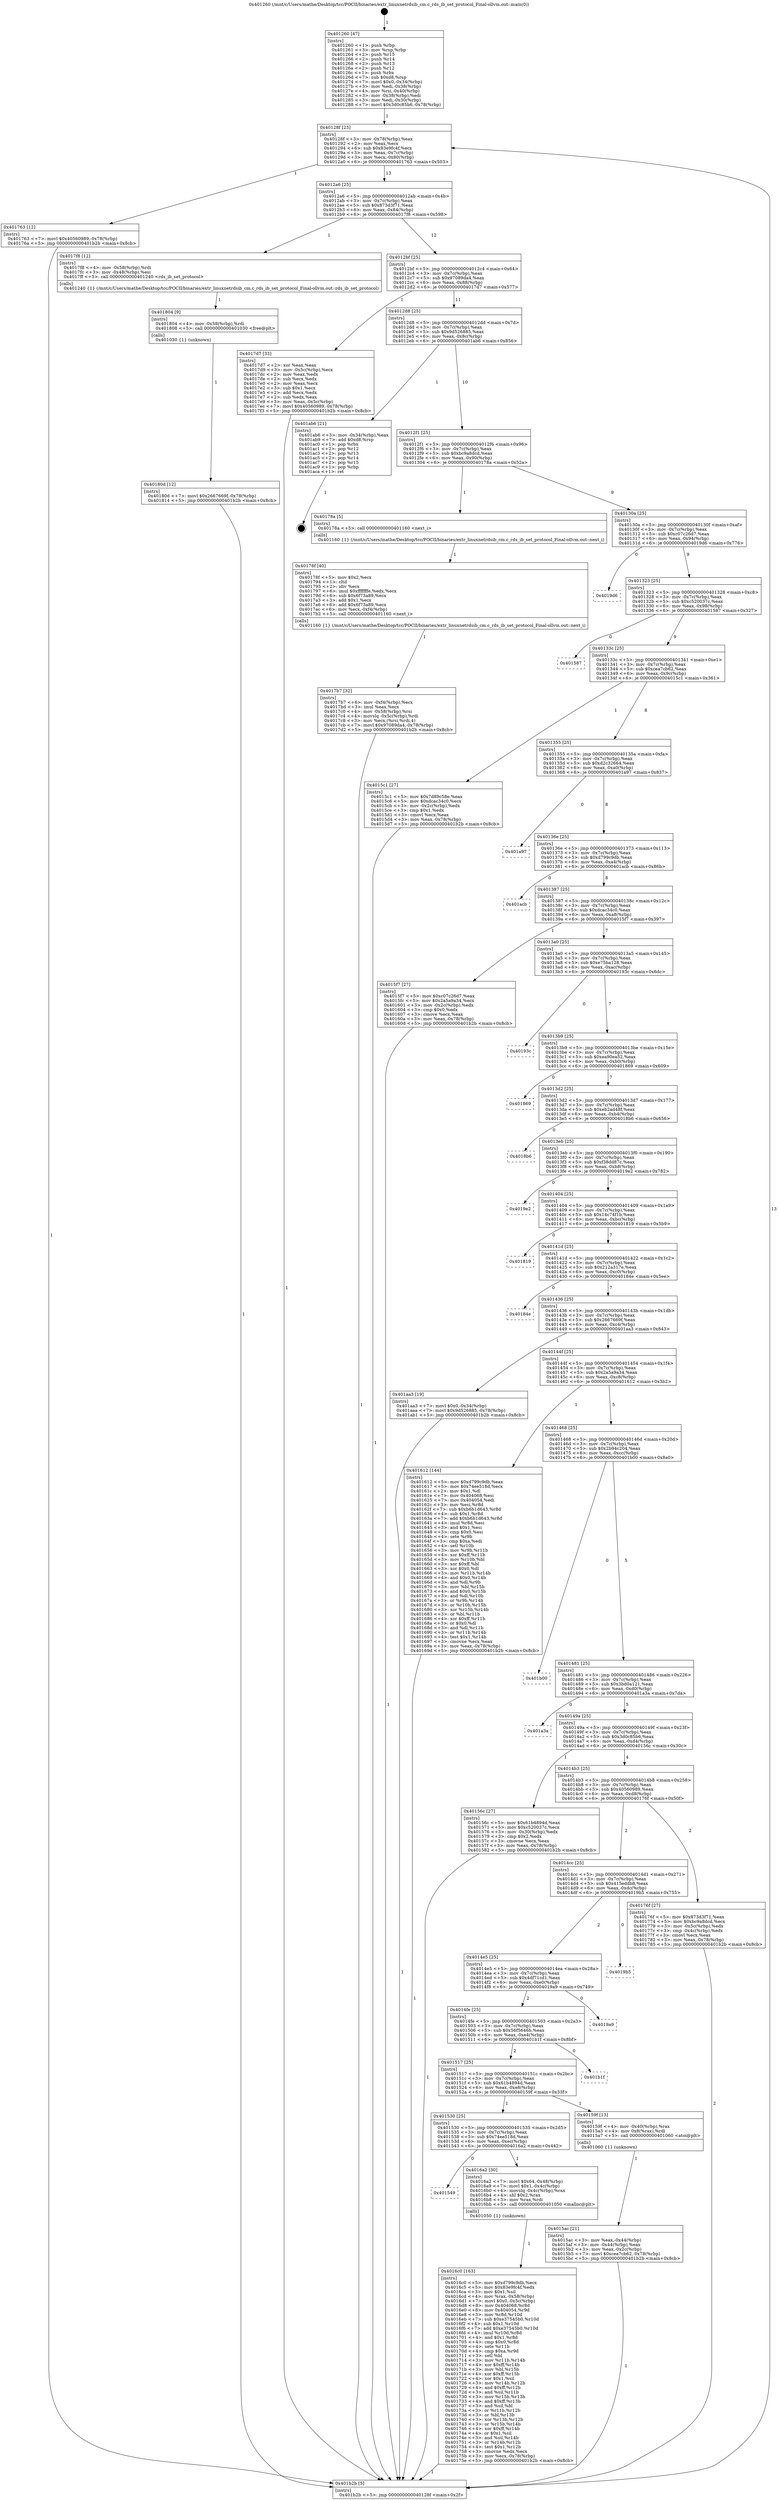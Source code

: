 digraph "0x401260" {
  label = "0x401260 (/mnt/c/Users/mathe/Desktop/tcc/POCII/binaries/extr_linuxnetrdsib_cm.c_rds_ib_set_protocol_Final-ollvm.out::main(0))"
  labelloc = "t"
  node[shape=record]

  Entry [label="",width=0.3,height=0.3,shape=circle,fillcolor=black,style=filled]
  "0x40128f" [label="{
     0x40128f [23]\l
     | [instrs]\l
     &nbsp;&nbsp;0x40128f \<+3\>: mov -0x78(%rbp),%eax\l
     &nbsp;&nbsp;0x401292 \<+2\>: mov %eax,%ecx\l
     &nbsp;&nbsp;0x401294 \<+6\>: sub $0x83e9fc4f,%ecx\l
     &nbsp;&nbsp;0x40129a \<+3\>: mov %eax,-0x7c(%rbp)\l
     &nbsp;&nbsp;0x40129d \<+3\>: mov %ecx,-0x80(%rbp)\l
     &nbsp;&nbsp;0x4012a0 \<+6\>: je 0000000000401763 \<main+0x503\>\l
  }"]
  "0x401763" [label="{
     0x401763 [12]\l
     | [instrs]\l
     &nbsp;&nbsp;0x401763 \<+7\>: movl $0x40560989,-0x78(%rbp)\l
     &nbsp;&nbsp;0x40176a \<+5\>: jmp 0000000000401b2b \<main+0x8cb\>\l
  }"]
  "0x4012a6" [label="{
     0x4012a6 [25]\l
     | [instrs]\l
     &nbsp;&nbsp;0x4012a6 \<+5\>: jmp 00000000004012ab \<main+0x4b\>\l
     &nbsp;&nbsp;0x4012ab \<+3\>: mov -0x7c(%rbp),%eax\l
     &nbsp;&nbsp;0x4012ae \<+5\>: sub $0x873d3f71,%eax\l
     &nbsp;&nbsp;0x4012b3 \<+6\>: mov %eax,-0x84(%rbp)\l
     &nbsp;&nbsp;0x4012b9 \<+6\>: je 00000000004017f8 \<main+0x598\>\l
  }"]
  Exit [label="",width=0.3,height=0.3,shape=circle,fillcolor=black,style=filled,peripheries=2]
  "0x4017f8" [label="{
     0x4017f8 [12]\l
     | [instrs]\l
     &nbsp;&nbsp;0x4017f8 \<+4\>: mov -0x58(%rbp),%rdi\l
     &nbsp;&nbsp;0x4017fc \<+3\>: mov -0x48(%rbp),%esi\l
     &nbsp;&nbsp;0x4017ff \<+5\>: call 0000000000401240 \<rds_ib_set_protocol\>\l
     | [calls]\l
     &nbsp;&nbsp;0x401240 \{1\} (/mnt/c/Users/mathe/Desktop/tcc/POCII/binaries/extr_linuxnetrdsib_cm.c_rds_ib_set_protocol_Final-ollvm.out::rds_ib_set_protocol)\l
  }"]
  "0x4012bf" [label="{
     0x4012bf [25]\l
     | [instrs]\l
     &nbsp;&nbsp;0x4012bf \<+5\>: jmp 00000000004012c4 \<main+0x64\>\l
     &nbsp;&nbsp;0x4012c4 \<+3\>: mov -0x7c(%rbp),%eax\l
     &nbsp;&nbsp;0x4012c7 \<+5\>: sub $0x97089da4,%eax\l
     &nbsp;&nbsp;0x4012cc \<+6\>: mov %eax,-0x88(%rbp)\l
     &nbsp;&nbsp;0x4012d2 \<+6\>: je 00000000004017d7 \<main+0x577\>\l
  }"]
  "0x40180d" [label="{
     0x40180d [12]\l
     | [instrs]\l
     &nbsp;&nbsp;0x40180d \<+7\>: movl $0x2667669f,-0x78(%rbp)\l
     &nbsp;&nbsp;0x401814 \<+5\>: jmp 0000000000401b2b \<main+0x8cb\>\l
  }"]
  "0x4017d7" [label="{
     0x4017d7 [33]\l
     | [instrs]\l
     &nbsp;&nbsp;0x4017d7 \<+2\>: xor %eax,%eax\l
     &nbsp;&nbsp;0x4017d9 \<+3\>: mov -0x5c(%rbp),%ecx\l
     &nbsp;&nbsp;0x4017dc \<+2\>: mov %eax,%edx\l
     &nbsp;&nbsp;0x4017de \<+2\>: sub %ecx,%edx\l
     &nbsp;&nbsp;0x4017e0 \<+2\>: mov %eax,%ecx\l
     &nbsp;&nbsp;0x4017e2 \<+3\>: sub $0x1,%ecx\l
     &nbsp;&nbsp;0x4017e5 \<+2\>: add %ecx,%edx\l
     &nbsp;&nbsp;0x4017e7 \<+2\>: sub %edx,%eax\l
     &nbsp;&nbsp;0x4017e9 \<+3\>: mov %eax,-0x5c(%rbp)\l
     &nbsp;&nbsp;0x4017ec \<+7\>: movl $0x40560989,-0x78(%rbp)\l
     &nbsp;&nbsp;0x4017f3 \<+5\>: jmp 0000000000401b2b \<main+0x8cb\>\l
  }"]
  "0x4012d8" [label="{
     0x4012d8 [25]\l
     | [instrs]\l
     &nbsp;&nbsp;0x4012d8 \<+5\>: jmp 00000000004012dd \<main+0x7d\>\l
     &nbsp;&nbsp;0x4012dd \<+3\>: mov -0x7c(%rbp),%eax\l
     &nbsp;&nbsp;0x4012e0 \<+5\>: sub $0x9d526885,%eax\l
     &nbsp;&nbsp;0x4012e5 \<+6\>: mov %eax,-0x8c(%rbp)\l
     &nbsp;&nbsp;0x4012eb \<+6\>: je 0000000000401ab6 \<main+0x856\>\l
  }"]
  "0x401804" [label="{
     0x401804 [9]\l
     | [instrs]\l
     &nbsp;&nbsp;0x401804 \<+4\>: mov -0x58(%rbp),%rdi\l
     &nbsp;&nbsp;0x401808 \<+5\>: call 0000000000401030 \<free@plt\>\l
     | [calls]\l
     &nbsp;&nbsp;0x401030 \{1\} (unknown)\l
  }"]
  "0x401ab6" [label="{
     0x401ab6 [21]\l
     | [instrs]\l
     &nbsp;&nbsp;0x401ab6 \<+3\>: mov -0x34(%rbp),%eax\l
     &nbsp;&nbsp;0x401ab9 \<+7\>: add $0xd8,%rsp\l
     &nbsp;&nbsp;0x401ac0 \<+1\>: pop %rbx\l
     &nbsp;&nbsp;0x401ac1 \<+2\>: pop %r12\l
     &nbsp;&nbsp;0x401ac3 \<+2\>: pop %r13\l
     &nbsp;&nbsp;0x401ac5 \<+2\>: pop %r14\l
     &nbsp;&nbsp;0x401ac7 \<+2\>: pop %r15\l
     &nbsp;&nbsp;0x401ac9 \<+1\>: pop %rbp\l
     &nbsp;&nbsp;0x401aca \<+1\>: ret\l
  }"]
  "0x4012f1" [label="{
     0x4012f1 [25]\l
     | [instrs]\l
     &nbsp;&nbsp;0x4012f1 \<+5\>: jmp 00000000004012f6 \<main+0x96\>\l
     &nbsp;&nbsp;0x4012f6 \<+3\>: mov -0x7c(%rbp),%eax\l
     &nbsp;&nbsp;0x4012f9 \<+5\>: sub $0xbc9a8dcd,%eax\l
     &nbsp;&nbsp;0x4012fe \<+6\>: mov %eax,-0x90(%rbp)\l
     &nbsp;&nbsp;0x401304 \<+6\>: je 000000000040178a \<main+0x52a\>\l
  }"]
  "0x4017b7" [label="{
     0x4017b7 [32]\l
     | [instrs]\l
     &nbsp;&nbsp;0x4017b7 \<+6\>: mov -0xf4(%rbp),%ecx\l
     &nbsp;&nbsp;0x4017bd \<+3\>: imul %eax,%ecx\l
     &nbsp;&nbsp;0x4017c0 \<+4\>: mov -0x58(%rbp),%rsi\l
     &nbsp;&nbsp;0x4017c4 \<+4\>: movslq -0x5c(%rbp),%rdi\l
     &nbsp;&nbsp;0x4017c8 \<+3\>: mov %ecx,(%rsi,%rdi,4)\l
     &nbsp;&nbsp;0x4017cb \<+7\>: movl $0x97089da4,-0x78(%rbp)\l
     &nbsp;&nbsp;0x4017d2 \<+5\>: jmp 0000000000401b2b \<main+0x8cb\>\l
  }"]
  "0x40178a" [label="{
     0x40178a [5]\l
     | [instrs]\l
     &nbsp;&nbsp;0x40178a \<+5\>: call 0000000000401160 \<next_i\>\l
     | [calls]\l
     &nbsp;&nbsp;0x401160 \{1\} (/mnt/c/Users/mathe/Desktop/tcc/POCII/binaries/extr_linuxnetrdsib_cm.c_rds_ib_set_protocol_Final-ollvm.out::next_i)\l
  }"]
  "0x40130a" [label="{
     0x40130a [25]\l
     | [instrs]\l
     &nbsp;&nbsp;0x40130a \<+5\>: jmp 000000000040130f \<main+0xaf\>\l
     &nbsp;&nbsp;0x40130f \<+3\>: mov -0x7c(%rbp),%eax\l
     &nbsp;&nbsp;0x401312 \<+5\>: sub $0xc07c26d7,%eax\l
     &nbsp;&nbsp;0x401317 \<+6\>: mov %eax,-0x94(%rbp)\l
     &nbsp;&nbsp;0x40131d \<+6\>: je 00000000004019d6 \<main+0x776\>\l
  }"]
  "0x40178f" [label="{
     0x40178f [40]\l
     | [instrs]\l
     &nbsp;&nbsp;0x40178f \<+5\>: mov $0x2,%ecx\l
     &nbsp;&nbsp;0x401794 \<+1\>: cltd\l
     &nbsp;&nbsp;0x401795 \<+2\>: idiv %ecx\l
     &nbsp;&nbsp;0x401797 \<+6\>: imul $0xfffffffe,%edx,%ecx\l
     &nbsp;&nbsp;0x40179d \<+6\>: sub $0x6f73a89,%ecx\l
     &nbsp;&nbsp;0x4017a3 \<+3\>: add $0x1,%ecx\l
     &nbsp;&nbsp;0x4017a6 \<+6\>: add $0x6f73a89,%ecx\l
     &nbsp;&nbsp;0x4017ac \<+6\>: mov %ecx,-0xf4(%rbp)\l
     &nbsp;&nbsp;0x4017b2 \<+5\>: call 0000000000401160 \<next_i\>\l
     | [calls]\l
     &nbsp;&nbsp;0x401160 \{1\} (/mnt/c/Users/mathe/Desktop/tcc/POCII/binaries/extr_linuxnetrdsib_cm.c_rds_ib_set_protocol_Final-ollvm.out::next_i)\l
  }"]
  "0x4019d6" [label="{
     0x4019d6\l
  }", style=dashed]
  "0x401323" [label="{
     0x401323 [25]\l
     | [instrs]\l
     &nbsp;&nbsp;0x401323 \<+5\>: jmp 0000000000401328 \<main+0xc8\>\l
     &nbsp;&nbsp;0x401328 \<+3\>: mov -0x7c(%rbp),%eax\l
     &nbsp;&nbsp;0x40132b \<+5\>: sub $0xc520037c,%eax\l
     &nbsp;&nbsp;0x401330 \<+6\>: mov %eax,-0x98(%rbp)\l
     &nbsp;&nbsp;0x401336 \<+6\>: je 0000000000401587 \<main+0x327\>\l
  }"]
  "0x4016c0" [label="{
     0x4016c0 [163]\l
     | [instrs]\l
     &nbsp;&nbsp;0x4016c0 \<+5\>: mov $0xd799c9db,%ecx\l
     &nbsp;&nbsp;0x4016c5 \<+5\>: mov $0x83e9fc4f,%edx\l
     &nbsp;&nbsp;0x4016ca \<+3\>: mov $0x1,%sil\l
     &nbsp;&nbsp;0x4016cd \<+4\>: mov %rax,-0x58(%rbp)\l
     &nbsp;&nbsp;0x4016d1 \<+7\>: movl $0x0,-0x5c(%rbp)\l
     &nbsp;&nbsp;0x4016d8 \<+8\>: mov 0x404068,%r8d\l
     &nbsp;&nbsp;0x4016e0 \<+8\>: mov 0x404054,%r9d\l
     &nbsp;&nbsp;0x4016e8 \<+3\>: mov %r8d,%r10d\l
     &nbsp;&nbsp;0x4016eb \<+7\>: sub $0xe37545b0,%r10d\l
     &nbsp;&nbsp;0x4016f2 \<+4\>: sub $0x1,%r10d\l
     &nbsp;&nbsp;0x4016f6 \<+7\>: add $0xe37545b0,%r10d\l
     &nbsp;&nbsp;0x4016fd \<+4\>: imul %r10d,%r8d\l
     &nbsp;&nbsp;0x401701 \<+4\>: and $0x1,%r8d\l
     &nbsp;&nbsp;0x401705 \<+4\>: cmp $0x0,%r8d\l
     &nbsp;&nbsp;0x401709 \<+4\>: sete %r11b\l
     &nbsp;&nbsp;0x40170d \<+4\>: cmp $0xa,%r9d\l
     &nbsp;&nbsp;0x401711 \<+3\>: setl %bl\l
     &nbsp;&nbsp;0x401714 \<+3\>: mov %r11b,%r14b\l
     &nbsp;&nbsp;0x401717 \<+4\>: xor $0xff,%r14b\l
     &nbsp;&nbsp;0x40171b \<+3\>: mov %bl,%r15b\l
     &nbsp;&nbsp;0x40171e \<+4\>: xor $0xff,%r15b\l
     &nbsp;&nbsp;0x401722 \<+4\>: xor $0x1,%sil\l
     &nbsp;&nbsp;0x401726 \<+3\>: mov %r14b,%r12b\l
     &nbsp;&nbsp;0x401729 \<+4\>: and $0xff,%r12b\l
     &nbsp;&nbsp;0x40172d \<+3\>: and %sil,%r11b\l
     &nbsp;&nbsp;0x401730 \<+3\>: mov %r15b,%r13b\l
     &nbsp;&nbsp;0x401733 \<+4\>: and $0xff,%r13b\l
     &nbsp;&nbsp;0x401737 \<+3\>: and %sil,%bl\l
     &nbsp;&nbsp;0x40173a \<+3\>: or %r11b,%r12b\l
     &nbsp;&nbsp;0x40173d \<+3\>: or %bl,%r13b\l
     &nbsp;&nbsp;0x401740 \<+3\>: xor %r13b,%r12b\l
     &nbsp;&nbsp;0x401743 \<+3\>: or %r15b,%r14b\l
     &nbsp;&nbsp;0x401746 \<+4\>: xor $0xff,%r14b\l
     &nbsp;&nbsp;0x40174a \<+4\>: or $0x1,%sil\l
     &nbsp;&nbsp;0x40174e \<+3\>: and %sil,%r14b\l
     &nbsp;&nbsp;0x401751 \<+3\>: or %r14b,%r12b\l
     &nbsp;&nbsp;0x401754 \<+4\>: test $0x1,%r12b\l
     &nbsp;&nbsp;0x401758 \<+3\>: cmovne %edx,%ecx\l
     &nbsp;&nbsp;0x40175b \<+3\>: mov %ecx,-0x78(%rbp)\l
     &nbsp;&nbsp;0x40175e \<+5\>: jmp 0000000000401b2b \<main+0x8cb\>\l
  }"]
  "0x401587" [label="{
     0x401587\l
  }", style=dashed]
  "0x40133c" [label="{
     0x40133c [25]\l
     | [instrs]\l
     &nbsp;&nbsp;0x40133c \<+5\>: jmp 0000000000401341 \<main+0xe1\>\l
     &nbsp;&nbsp;0x401341 \<+3\>: mov -0x7c(%rbp),%eax\l
     &nbsp;&nbsp;0x401344 \<+5\>: sub $0xcea7cb62,%eax\l
     &nbsp;&nbsp;0x401349 \<+6\>: mov %eax,-0x9c(%rbp)\l
     &nbsp;&nbsp;0x40134f \<+6\>: je 00000000004015c1 \<main+0x361\>\l
  }"]
  "0x401549" [label="{
     0x401549\l
  }", style=dashed]
  "0x4015c1" [label="{
     0x4015c1 [27]\l
     | [instrs]\l
     &nbsp;&nbsp;0x4015c1 \<+5\>: mov $0x7d89c58e,%eax\l
     &nbsp;&nbsp;0x4015c6 \<+5\>: mov $0xdcac34c0,%ecx\l
     &nbsp;&nbsp;0x4015cb \<+3\>: mov -0x2c(%rbp),%edx\l
     &nbsp;&nbsp;0x4015ce \<+3\>: cmp $0x1,%edx\l
     &nbsp;&nbsp;0x4015d1 \<+3\>: cmovl %ecx,%eax\l
     &nbsp;&nbsp;0x4015d4 \<+3\>: mov %eax,-0x78(%rbp)\l
     &nbsp;&nbsp;0x4015d7 \<+5\>: jmp 0000000000401b2b \<main+0x8cb\>\l
  }"]
  "0x401355" [label="{
     0x401355 [25]\l
     | [instrs]\l
     &nbsp;&nbsp;0x401355 \<+5\>: jmp 000000000040135a \<main+0xfa\>\l
     &nbsp;&nbsp;0x40135a \<+3\>: mov -0x7c(%rbp),%eax\l
     &nbsp;&nbsp;0x40135d \<+5\>: sub $0xd2c32664,%eax\l
     &nbsp;&nbsp;0x401362 \<+6\>: mov %eax,-0xa0(%rbp)\l
     &nbsp;&nbsp;0x401368 \<+6\>: je 0000000000401a97 \<main+0x837\>\l
  }"]
  "0x4016a2" [label="{
     0x4016a2 [30]\l
     | [instrs]\l
     &nbsp;&nbsp;0x4016a2 \<+7\>: movl $0x64,-0x48(%rbp)\l
     &nbsp;&nbsp;0x4016a9 \<+7\>: movl $0x1,-0x4c(%rbp)\l
     &nbsp;&nbsp;0x4016b0 \<+4\>: movslq -0x4c(%rbp),%rax\l
     &nbsp;&nbsp;0x4016b4 \<+4\>: shl $0x2,%rax\l
     &nbsp;&nbsp;0x4016b8 \<+3\>: mov %rax,%rdi\l
     &nbsp;&nbsp;0x4016bb \<+5\>: call 0000000000401050 \<malloc@plt\>\l
     | [calls]\l
     &nbsp;&nbsp;0x401050 \{1\} (unknown)\l
  }"]
  "0x401a97" [label="{
     0x401a97\l
  }", style=dashed]
  "0x40136e" [label="{
     0x40136e [25]\l
     | [instrs]\l
     &nbsp;&nbsp;0x40136e \<+5\>: jmp 0000000000401373 \<main+0x113\>\l
     &nbsp;&nbsp;0x401373 \<+3\>: mov -0x7c(%rbp),%eax\l
     &nbsp;&nbsp;0x401376 \<+5\>: sub $0xd799c9db,%eax\l
     &nbsp;&nbsp;0x40137b \<+6\>: mov %eax,-0xa4(%rbp)\l
     &nbsp;&nbsp;0x401381 \<+6\>: je 0000000000401acb \<main+0x86b\>\l
  }"]
  "0x4015ac" [label="{
     0x4015ac [21]\l
     | [instrs]\l
     &nbsp;&nbsp;0x4015ac \<+3\>: mov %eax,-0x44(%rbp)\l
     &nbsp;&nbsp;0x4015af \<+3\>: mov -0x44(%rbp),%eax\l
     &nbsp;&nbsp;0x4015b2 \<+3\>: mov %eax,-0x2c(%rbp)\l
     &nbsp;&nbsp;0x4015b5 \<+7\>: movl $0xcea7cb62,-0x78(%rbp)\l
     &nbsp;&nbsp;0x4015bc \<+5\>: jmp 0000000000401b2b \<main+0x8cb\>\l
  }"]
  "0x401acb" [label="{
     0x401acb\l
  }", style=dashed]
  "0x401387" [label="{
     0x401387 [25]\l
     | [instrs]\l
     &nbsp;&nbsp;0x401387 \<+5\>: jmp 000000000040138c \<main+0x12c\>\l
     &nbsp;&nbsp;0x40138c \<+3\>: mov -0x7c(%rbp),%eax\l
     &nbsp;&nbsp;0x40138f \<+5\>: sub $0xdcac34c0,%eax\l
     &nbsp;&nbsp;0x401394 \<+6\>: mov %eax,-0xa8(%rbp)\l
     &nbsp;&nbsp;0x40139a \<+6\>: je 00000000004015f7 \<main+0x397\>\l
  }"]
  "0x401530" [label="{
     0x401530 [25]\l
     | [instrs]\l
     &nbsp;&nbsp;0x401530 \<+5\>: jmp 0000000000401535 \<main+0x2d5\>\l
     &nbsp;&nbsp;0x401535 \<+3\>: mov -0x7c(%rbp),%eax\l
     &nbsp;&nbsp;0x401538 \<+5\>: sub $0x74ee518d,%eax\l
     &nbsp;&nbsp;0x40153d \<+6\>: mov %eax,-0xec(%rbp)\l
     &nbsp;&nbsp;0x401543 \<+6\>: je 00000000004016a2 \<main+0x442\>\l
  }"]
  "0x4015f7" [label="{
     0x4015f7 [27]\l
     | [instrs]\l
     &nbsp;&nbsp;0x4015f7 \<+5\>: mov $0xc07c26d7,%eax\l
     &nbsp;&nbsp;0x4015fc \<+5\>: mov $0x2a5a9a34,%ecx\l
     &nbsp;&nbsp;0x401601 \<+3\>: mov -0x2c(%rbp),%edx\l
     &nbsp;&nbsp;0x401604 \<+3\>: cmp $0x0,%edx\l
     &nbsp;&nbsp;0x401607 \<+3\>: cmove %ecx,%eax\l
     &nbsp;&nbsp;0x40160a \<+3\>: mov %eax,-0x78(%rbp)\l
     &nbsp;&nbsp;0x40160d \<+5\>: jmp 0000000000401b2b \<main+0x8cb\>\l
  }"]
  "0x4013a0" [label="{
     0x4013a0 [25]\l
     | [instrs]\l
     &nbsp;&nbsp;0x4013a0 \<+5\>: jmp 00000000004013a5 \<main+0x145\>\l
     &nbsp;&nbsp;0x4013a5 \<+3\>: mov -0x7c(%rbp),%eax\l
     &nbsp;&nbsp;0x4013a8 \<+5\>: sub $0xe75ba128,%eax\l
     &nbsp;&nbsp;0x4013ad \<+6\>: mov %eax,-0xac(%rbp)\l
     &nbsp;&nbsp;0x4013b3 \<+6\>: je 000000000040193c \<main+0x6dc\>\l
  }"]
  "0x40159f" [label="{
     0x40159f [13]\l
     | [instrs]\l
     &nbsp;&nbsp;0x40159f \<+4\>: mov -0x40(%rbp),%rax\l
     &nbsp;&nbsp;0x4015a3 \<+4\>: mov 0x8(%rax),%rdi\l
     &nbsp;&nbsp;0x4015a7 \<+5\>: call 0000000000401060 \<atoi@plt\>\l
     | [calls]\l
     &nbsp;&nbsp;0x401060 \{1\} (unknown)\l
  }"]
  "0x40193c" [label="{
     0x40193c\l
  }", style=dashed]
  "0x4013b9" [label="{
     0x4013b9 [25]\l
     | [instrs]\l
     &nbsp;&nbsp;0x4013b9 \<+5\>: jmp 00000000004013be \<main+0x15e\>\l
     &nbsp;&nbsp;0x4013be \<+3\>: mov -0x7c(%rbp),%eax\l
     &nbsp;&nbsp;0x4013c1 \<+5\>: sub $0xea90ea52,%eax\l
     &nbsp;&nbsp;0x4013c6 \<+6\>: mov %eax,-0xb0(%rbp)\l
     &nbsp;&nbsp;0x4013cc \<+6\>: je 0000000000401869 \<main+0x609\>\l
  }"]
  "0x401517" [label="{
     0x401517 [25]\l
     | [instrs]\l
     &nbsp;&nbsp;0x401517 \<+5\>: jmp 000000000040151c \<main+0x2bc\>\l
     &nbsp;&nbsp;0x40151c \<+3\>: mov -0x7c(%rbp),%eax\l
     &nbsp;&nbsp;0x40151f \<+5\>: sub $0x61b4894d,%eax\l
     &nbsp;&nbsp;0x401524 \<+6\>: mov %eax,-0xe8(%rbp)\l
     &nbsp;&nbsp;0x40152a \<+6\>: je 000000000040159f \<main+0x33f\>\l
  }"]
  "0x401869" [label="{
     0x401869\l
  }", style=dashed]
  "0x4013d2" [label="{
     0x4013d2 [25]\l
     | [instrs]\l
     &nbsp;&nbsp;0x4013d2 \<+5\>: jmp 00000000004013d7 \<main+0x177\>\l
     &nbsp;&nbsp;0x4013d7 \<+3\>: mov -0x7c(%rbp),%eax\l
     &nbsp;&nbsp;0x4013da \<+5\>: sub $0xeb2ad48f,%eax\l
     &nbsp;&nbsp;0x4013df \<+6\>: mov %eax,-0xb4(%rbp)\l
     &nbsp;&nbsp;0x4013e5 \<+6\>: je 00000000004018b6 \<main+0x656\>\l
  }"]
  "0x401b1f" [label="{
     0x401b1f\l
  }", style=dashed]
  "0x4018b6" [label="{
     0x4018b6\l
  }", style=dashed]
  "0x4013eb" [label="{
     0x4013eb [25]\l
     | [instrs]\l
     &nbsp;&nbsp;0x4013eb \<+5\>: jmp 00000000004013f0 \<main+0x190\>\l
     &nbsp;&nbsp;0x4013f0 \<+3\>: mov -0x7c(%rbp),%eax\l
     &nbsp;&nbsp;0x4013f3 \<+5\>: sub $0xf38dd87c,%eax\l
     &nbsp;&nbsp;0x4013f8 \<+6\>: mov %eax,-0xb8(%rbp)\l
     &nbsp;&nbsp;0x4013fe \<+6\>: je 00000000004019e2 \<main+0x782\>\l
  }"]
  "0x4014fe" [label="{
     0x4014fe [25]\l
     | [instrs]\l
     &nbsp;&nbsp;0x4014fe \<+5\>: jmp 0000000000401503 \<main+0x2a3\>\l
     &nbsp;&nbsp;0x401503 \<+3\>: mov -0x7c(%rbp),%eax\l
     &nbsp;&nbsp;0x401506 \<+5\>: sub $0x56f5646b,%eax\l
     &nbsp;&nbsp;0x40150b \<+6\>: mov %eax,-0xe4(%rbp)\l
     &nbsp;&nbsp;0x401511 \<+6\>: je 0000000000401b1f \<main+0x8bf\>\l
  }"]
  "0x4019e2" [label="{
     0x4019e2\l
  }", style=dashed]
  "0x401404" [label="{
     0x401404 [25]\l
     | [instrs]\l
     &nbsp;&nbsp;0x401404 \<+5\>: jmp 0000000000401409 \<main+0x1a9\>\l
     &nbsp;&nbsp;0x401409 \<+3\>: mov -0x7c(%rbp),%eax\l
     &nbsp;&nbsp;0x40140c \<+5\>: sub $0x14c74f1b,%eax\l
     &nbsp;&nbsp;0x401411 \<+6\>: mov %eax,-0xbc(%rbp)\l
     &nbsp;&nbsp;0x401417 \<+6\>: je 0000000000401819 \<main+0x5b9\>\l
  }"]
  "0x4019a9" [label="{
     0x4019a9\l
  }", style=dashed]
  "0x401819" [label="{
     0x401819\l
  }", style=dashed]
  "0x40141d" [label="{
     0x40141d [25]\l
     | [instrs]\l
     &nbsp;&nbsp;0x40141d \<+5\>: jmp 0000000000401422 \<main+0x1c2\>\l
     &nbsp;&nbsp;0x401422 \<+3\>: mov -0x7c(%rbp),%eax\l
     &nbsp;&nbsp;0x401425 \<+5\>: sub $0x212a317e,%eax\l
     &nbsp;&nbsp;0x40142a \<+6\>: mov %eax,-0xc0(%rbp)\l
     &nbsp;&nbsp;0x401430 \<+6\>: je 000000000040184e \<main+0x5ee\>\l
  }"]
  "0x4014e5" [label="{
     0x4014e5 [25]\l
     | [instrs]\l
     &nbsp;&nbsp;0x4014e5 \<+5\>: jmp 00000000004014ea \<main+0x28a\>\l
     &nbsp;&nbsp;0x4014ea \<+3\>: mov -0x7c(%rbp),%eax\l
     &nbsp;&nbsp;0x4014ed \<+5\>: sub $0x4df71cd1,%eax\l
     &nbsp;&nbsp;0x4014f2 \<+6\>: mov %eax,-0xe0(%rbp)\l
     &nbsp;&nbsp;0x4014f8 \<+6\>: je 00000000004019a9 \<main+0x749\>\l
  }"]
  "0x40184e" [label="{
     0x40184e\l
  }", style=dashed]
  "0x401436" [label="{
     0x401436 [25]\l
     | [instrs]\l
     &nbsp;&nbsp;0x401436 \<+5\>: jmp 000000000040143b \<main+0x1db\>\l
     &nbsp;&nbsp;0x40143b \<+3\>: mov -0x7c(%rbp),%eax\l
     &nbsp;&nbsp;0x40143e \<+5\>: sub $0x2667669f,%eax\l
     &nbsp;&nbsp;0x401443 \<+6\>: mov %eax,-0xc4(%rbp)\l
     &nbsp;&nbsp;0x401449 \<+6\>: je 0000000000401aa3 \<main+0x843\>\l
  }"]
  "0x4019b5" [label="{
     0x4019b5\l
  }", style=dashed]
  "0x401aa3" [label="{
     0x401aa3 [19]\l
     | [instrs]\l
     &nbsp;&nbsp;0x401aa3 \<+7\>: movl $0x0,-0x34(%rbp)\l
     &nbsp;&nbsp;0x401aaa \<+7\>: movl $0x9d526885,-0x78(%rbp)\l
     &nbsp;&nbsp;0x401ab1 \<+5\>: jmp 0000000000401b2b \<main+0x8cb\>\l
  }"]
  "0x40144f" [label="{
     0x40144f [25]\l
     | [instrs]\l
     &nbsp;&nbsp;0x40144f \<+5\>: jmp 0000000000401454 \<main+0x1f4\>\l
     &nbsp;&nbsp;0x401454 \<+3\>: mov -0x7c(%rbp),%eax\l
     &nbsp;&nbsp;0x401457 \<+5\>: sub $0x2a5a9a34,%eax\l
     &nbsp;&nbsp;0x40145c \<+6\>: mov %eax,-0xc8(%rbp)\l
     &nbsp;&nbsp;0x401462 \<+6\>: je 0000000000401612 \<main+0x3b2\>\l
  }"]
  "0x4014cc" [label="{
     0x4014cc [25]\l
     | [instrs]\l
     &nbsp;&nbsp;0x4014cc \<+5\>: jmp 00000000004014d1 \<main+0x271\>\l
     &nbsp;&nbsp;0x4014d1 \<+3\>: mov -0x7c(%rbp),%eax\l
     &nbsp;&nbsp;0x4014d4 \<+5\>: sub $0x415eddb8,%eax\l
     &nbsp;&nbsp;0x4014d9 \<+6\>: mov %eax,-0xdc(%rbp)\l
     &nbsp;&nbsp;0x4014df \<+6\>: je 00000000004019b5 \<main+0x755\>\l
  }"]
  "0x401612" [label="{
     0x401612 [144]\l
     | [instrs]\l
     &nbsp;&nbsp;0x401612 \<+5\>: mov $0xd799c9db,%eax\l
     &nbsp;&nbsp;0x401617 \<+5\>: mov $0x74ee518d,%ecx\l
     &nbsp;&nbsp;0x40161c \<+2\>: mov $0x1,%dl\l
     &nbsp;&nbsp;0x40161e \<+7\>: mov 0x404068,%esi\l
     &nbsp;&nbsp;0x401625 \<+7\>: mov 0x404054,%edi\l
     &nbsp;&nbsp;0x40162c \<+3\>: mov %esi,%r8d\l
     &nbsp;&nbsp;0x40162f \<+7\>: sub $0xb6b1d643,%r8d\l
     &nbsp;&nbsp;0x401636 \<+4\>: sub $0x1,%r8d\l
     &nbsp;&nbsp;0x40163a \<+7\>: add $0xb6b1d643,%r8d\l
     &nbsp;&nbsp;0x401641 \<+4\>: imul %r8d,%esi\l
     &nbsp;&nbsp;0x401645 \<+3\>: and $0x1,%esi\l
     &nbsp;&nbsp;0x401648 \<+3\>: cmp $0x0,%esi\l
     &nbsp;&nbsp;0x40164b \<+4\>: sete %r9b\l
     &nbsp;&nbsp;0x40164f \<+3\>: cmp $0xa,%edi\l
     &nbsp;&nbsp;0x401652 \<+4\>: setl %r10b\l
     &nbsp;&nbsp;0x401656 \<+3\>: mov %r9b,%r11b\l
     &nbsp;&nbsp;0x401659 \<+4\>: xor $0xff,%r11b\l
     &nbsp;&nbsp;0x40165d \<+3\>: mov %r10b,%bl\l
     &nbsp;&nbsp;0x401660 \<+3\>: xor $0xff,%bl\l
     &nbsp;&nbsp;0x401663 \<+3\>: xor $0x0,%dl\l
     &nbsp;&nbsp;0x401666 \<+3\>: mov %r11b,%r14b\l
     &nbsp;&nbsp;0x401669 \<+4\>: and $0x0,%r14b\l
     &nbsp;&nbsp;0x40166d \<+3\>: and %dl,%r9b\l
     &nbsp;&nbsp;0x401670 \<+3\>: mov %bl,%r15b\l
     &nbsp;&nbsp;0x401673 \<+4\>: and $0x0,%r15b\l
     &nbsp;&nbsp;0x401677 \<+3\>: and %dl,%r10b\l
     &nbsp;&nbsp;0x40167a \<+3\>: or %r9b,%r14b\l
     &nbsp;&nbsp;0x40167d \<+3\>: or %r10b,%r15b\l
     &nbsp;&nbsp;0x401680 \<+3\>: xor %r15b,%r14b\l
     &nbsp;&nbsp;0x401683 \<+3\>: or %bl,%r11b\l
     &nbsp;&nbsp;0x401686 \<+4\>: xor $0xff,%r11b\l
     &nbsp;&nbsp;0x40168a \<+3\>: or $0x0,%dl\l
     &nbsp;&nbsp;0x40168d \<+3\>: and %dl,%r11b\l
     &nbsp;&nbsp;0x401690 \<+3\>: or %r11b,%r14b\l
     &nbsp;&nbsp;0x401693 \<+4\>: test $0x1,%r14b\l
     &nbsp;&nbsp;0x401697 \<+3\>: cmovne %ecx,%eax\l
     &nbsp;&nbsp;0x40169a \<+3\>: mov %eax,-0x78(%rbp)\l
     &nbsp;&nbsp;0x40169d \<+5\>: jmp 0000000000401b2b \<main+0x8cb\>\l
  }"]
  "0x401468" [label="{
     0x401468 [25]\l
     | [instrs]\l
     &nbsp;&nbsp;0x401468 \<+5\>: jmp 000000000040146d \<main+0x20d\>\l
     &nbsp;&nbsp;0x40146d \<+3\>: mov -0x7c(%rbp),%eax\l
     &nbsp;&nbsp;0x401470 \<+5\>: sub $0x2b94c204,%eax\l
     &nbsp;&nbsp;0x401475 \<+6\>: mov %eax,-0xcc(%rbp)\l
     &nbsp;&nbsp;0x40147b \<+6\>: je 0000000000401b00 \<main+0x8a0\>\l
  }"]
  "0x40176f" [label="{
     0x40176f [27]\l
     | [instrs]\l
     &nbsp;&nbsp;0x40176f \<+5\>: mov $0x873d3f71,%eax\l
     &nbsp;&nbsp;0x401774 \<+5\>: mov $0xbc9a8dcd,%ecx\l
     &nbsp;&nbsp;0x401779 \<+3\>: mov -0x5c(%rbp),%edx\l
     &nbsp;&nbsp;0x40177c \<+3\>: cmp -0x4c(%rbp),%edx\l
     &nbsp;&nbsp;0x40177f \<+3\>: cmovl %ecx,%eax\l
     &nbsp;&nbsp;0x401782 \<+3\>: mov %eax,-0x78(%rbp)\l
     &nbsp;&nbsp;0x401785 \<+5\>: jmp 0000000000401b2b \<main+0x8cb\>\l
  }"]
  "0x401b00" [label="{
     0x401b00\l
  }", style=dashed]
  "0x401481" [label="{
     0x401481 [25]\l
     | [instrs]\l
     &nbsp;&nbsp;0x401481 \<+5\>: jmp 0000000000401486 \<main+0x226\>\l
     &nbsp;&nbsp;0x401486 \<+3\>: mov -0x7c(%rbp),%eax\l
     &nbsp;&nbsp;0x401489 \<+5\>: sub $0x3bd0a121,%eax\l
     &nbsp;&nbsp;0x40148e \<+6\>: mov %eax,-0xd0(%rbp)\l
     &nbsp;&nbsp;0x401494 \<+6\>: je 0000000000401a3a \<main+0x7da\>\l
  }"]
  "0x401260" [label="{
     0x401260 [47]\l
     | [instrs]\l
     &nbsp;&nbsp;0x401260 \<+1\>: push %rbp\l
     &nbsp;&nbsp;0x401261 \<+3\>: mov %rsp,%rbp\l
     &nbsp;&nbsp;0x401264 \<+2\>: push %r15\l
     &nbsp;&nbsp;0x401266 \<+2\>: push %r14\l
     &nbsp;&nbsp;0x401268 \<+2\>: push %r13\l
     &nbsp;&nbsp;0x40126a \<+2\>: push %r12\l
     &nbsp;&nbsp;0x40126c \<+1\>: push %rbx\l
     &nbsp;&nbsp;0x40126d \<+7\>: sub $0xd8,%rsp\l
     &nbsp;&nbsp;0x401274 \<+7\>: movl $0x0,-0x34(%rbp)\l
     &nbsp;&nbsp;0x40127b \<+3\>: mov %edi,-0x38(%rbp)\l
     &nbsp;&nbsp;0x40127e \<+4\>: mov %rsi,-0x40(%rbp)\l
     &nbsp;&nbsp;0x401282 \<+3\>: mov -0x38(%rbp),%edi\l
     &nbsp;&nbsp;0x401285 \<+3\>: mov %edi,-0x30(%rbp)\l
     &nbsp;&nbsp;0x401288 \<+7\>: movl $0x3d0c85b6,-0x78(%rbp)\l
  }"]
  "0x401a3a" [label="{
     0x401a3a\l
  }", style=dashed]
  "0x40149a" [label="{
     0x40149a [25]\l
     | [instrs]\l
     &nbsp;&nbsp;0x40149a \<+5\>: jmp 000000000040149f \<main+0x23f\>\l
     &nbsp;&nbsp;0x40149f \<+3\>: mov -0x7c(%rbp),%eax\l
     &nbsp;&nbsp;0x4014a2 \<+5\>: sub $0x3d0c85b6,%eax\l
     &nbsp;&nbsp;0x4014a7 \<+6\>: mov %eax,-0xd4(%rbp)\l
     &nbsp;&nbsp;0x4014ad \<+6\>: je 000000000040156c \<main+0x30c\>\l
  }"]
  "0x401b2b" [label="{
     0x401b2b [5]\l
     | [instrs]\l
     &nbsp;&nbsp;0x401b2b \<+5\>: jmp 000000000040128f \<main+0x2f\>\l
  }"]
  "0x40156c" [label="{
     0x40156c [27]\l
     | [instrs]\l
     &nbsp;&nbsp;0x40156c \<+5\>: mov $0x61b4894d,%eax\l
     &nbsp;&nbsp;0x401571 \<+5\>: mov $0xc520037c,%ecx\l
     &nbsp;&nbsp;0x401576 \<+3\>: mov -0x30(%rbp),%edx\l
     &nbsp;&nbsp;0x401579 \<+3\>: cmp $0x2,%edx\l
     &nbsp;&nbsp;0x40157c \<+3\>: cmovne %ecx,%eax\l
     &nbsp;&nbsp;0x40157f \<+3\>: mov %eax,-0x78(%rbp)\l
     &nbsp;&nbsp;0x401582 \<+5\>: jmp 0000000000401b2b \<main+0x8cb\>\l
  }"]
  "0x4014b3" [label="{
     0x4014b3 [25]\l
     | [instrs]\l
     &nbsp;&nbsp;0x4014b3 \<+5\>: jmp 00000000004014b8 \<main+0x258\>\l
     &nbsp;&nbsp;0x4014b8 \<+3\>: mov -0x7c(%rbp),%eax\l
     &nbsp;&nbsp;0x4014bb \<+5\>: sub $0x40560989,%eax\l
     &nbsp;&nbsp;0x4014c0 \<+6\>: mov %eax,-0xd8(%rbp)\l
     &nbsp;&nbsp;0x4014c6 \<+6\>: je 000000000040176f \<main+0x50f\>\l
  }"]
  Entry -> "0x401260" [label=" 1"]
  "0x40128f" -> "0x401763" [label=" 1"]
  "0x40128f" -> "0x4012a6" [label=" 13"]
  "0x401ab6" -> Exit [label=" 1"]
  "0x4012a6" -> "0x4017f8" [label=" 1"]
  "0x4012a6" -> "0x4012bf" [label=" 12"]
  "0x401aa3" -> "0x401b2b" [label=" 1"]
  "0x4012bf" -> "0x4017d7" [label=" 1"]
  "0x4012bf" -> "0x4012d8" [label=" 11"]
  "0x40180d" -> "0x401b2b" [label=" 1"]
  "0x4012d8" -> "0x401ab6" [label=" 1"]
  "0x4012d8" -> "0x4012f1" [label=" 10"]
  "0x401804" -> "0x40180d" [label=" 1"]
  "0x4012f1" -> "0x40178a" [label=" 1"]
  "0x4012f1" -> "0x40130a" [label=" 9"]
  "0x4017f8" -> "0x401804" [label=" 1"]
  "0x40130a" -> "0x4019d6" [label=" 0"]
  "0x40130a" -> "0x401323" [label=" 9"]
  "0x4017d7" -> "0x401b2b" [label=" 1"]
  "0x401323" -> "0x401587" [label=" 0"]
  "0x401323" -> "0x40133c" [label=" 9"]
  "0x4017b7" -> "0x401b2b" [label=" 1"]
  "0x40133c" -> "0x4015c1" [label=" 1"]
  "0x40133c" -> "0x401355" [label=" 8"]
  "0x40178f" -> "0x4017b7" [label=" 1"]
  "0x401355" -> "0x401a97" [label=" 0"]
  "0x401355" -> "0x40136e" [label=" 8"]
  "0x40178a" -> "0x40178f" [label=" 1"]
  "0x40136e" -> "0x401acb" [label=" 0"]
  "0x40136e" -> "0x401387" [label=" 8"]
  "0x401763" -> "0x401b2b" [label=" 1"]
  "0x401387" -> "0x4015f7" [label=" 1"]
  "0x401387" -> "0x4013a0" [label=" 7"]
  "0x4016c0" -> "0x401b2b" [label=" 1"]
  "0x4013a0" -> "0x40193c" [label=" 0"]
  "0x4013a0" -> "0x4013b9" [label=" 7"]
  "0x4016a2" -> "0x4016c0" [label=" 1"]
  "0x4013b9" -> "0x401869" [label=" 0"]
  "0x4013b9" -> "0x4013d2" [label=" 7"]
  "0x401530" -> "0x4016a2" [label=" 1"]
  "0x4013d2" -> "0x4018b6" [label=" 0"]
  "0x4013d2" -> "0x4013eb" [label=" 7"]
  "0x40176f" -> "0x401b2b" [label=" 2"]
  "0x4013eb" -> "0x4019e2" [label=" 0"]
  "0x4013eb" -> "0x401404" [label=" 7"]
  "0x4015f7" -> "0x401b2b" [label=" 1"]
  "0x401404" -> "0x401819" [label=" 0"]
  "0x401404" -> "0x40141d" [label=" 7"]
  "0x4015c1" -> "0x401b2b" [label=" 1"]
  "0x40141d" -> "0x40184e" [label=" 0"]
  "0x40141d" -> "0x401436" [label=" 7"]
  "0x40159f" -> "0x4015ac" [label=" 1"]
  "0x401436" -> "0x401aa3" [label=" 1"]
  "0x401436" -> "0x40144f" [label=" 6"]
  "0x401517" -> "0x401530" [label=" 1"]
  "0x40144f" -> "0x401612" [label=" 1"]
  "0x40144f" -> "0x401468" [label=" 5"]
  "0x401530" -> "0x401549" [label=" 0"]
  "0x401468" -> "0x401b00" [label=" 0"]
  "0x401468" -> "0x401481" [label=" 5"]
  "0x4014fe" -> "0x401517" [label=" 2"]
  "0x401481" -> "0x401a3a" [label=" 0"]
  "0x401481" -> "0x40149a" [label=" 5"]
  "0x401612" -> "0x401b2b" [label=" 1"]
  "0x40149a" -> "0x40156c" [label=" 1"]
  "0x40149a" -> "0x4014b3" [label=" 4"]
  "0x40156c" -> "0x401b2b" [label=" 1"]
  "0x401260" -> "0x40128f" [label=" 1"]
  "0x401b2b" -> "0x40128f" [label=" 13"]
  "0x4014fe" -> "0x401b1f" [label=" 0"]
  "0x4014b3" -> "0x40176f" [label=" 2"]
  "0x4014b3" -> "0x4014cc" [label=" 2"]
  "0x401517" -> "0x40159f" [label=" 1"]
  "0x4014cc" -> "0x4019b5" [label=" 0"]
  "0x4014cc" -> "0x4014e5" [label=" 2"]
  "0x4015ac" -> "0x401b2b" [label=" 1"]
  "0x4014e5" -> "0x4019a9" [label=" 0"]
  "0x4014e5" -> "0x4014fe" [label=" 2"]
}
